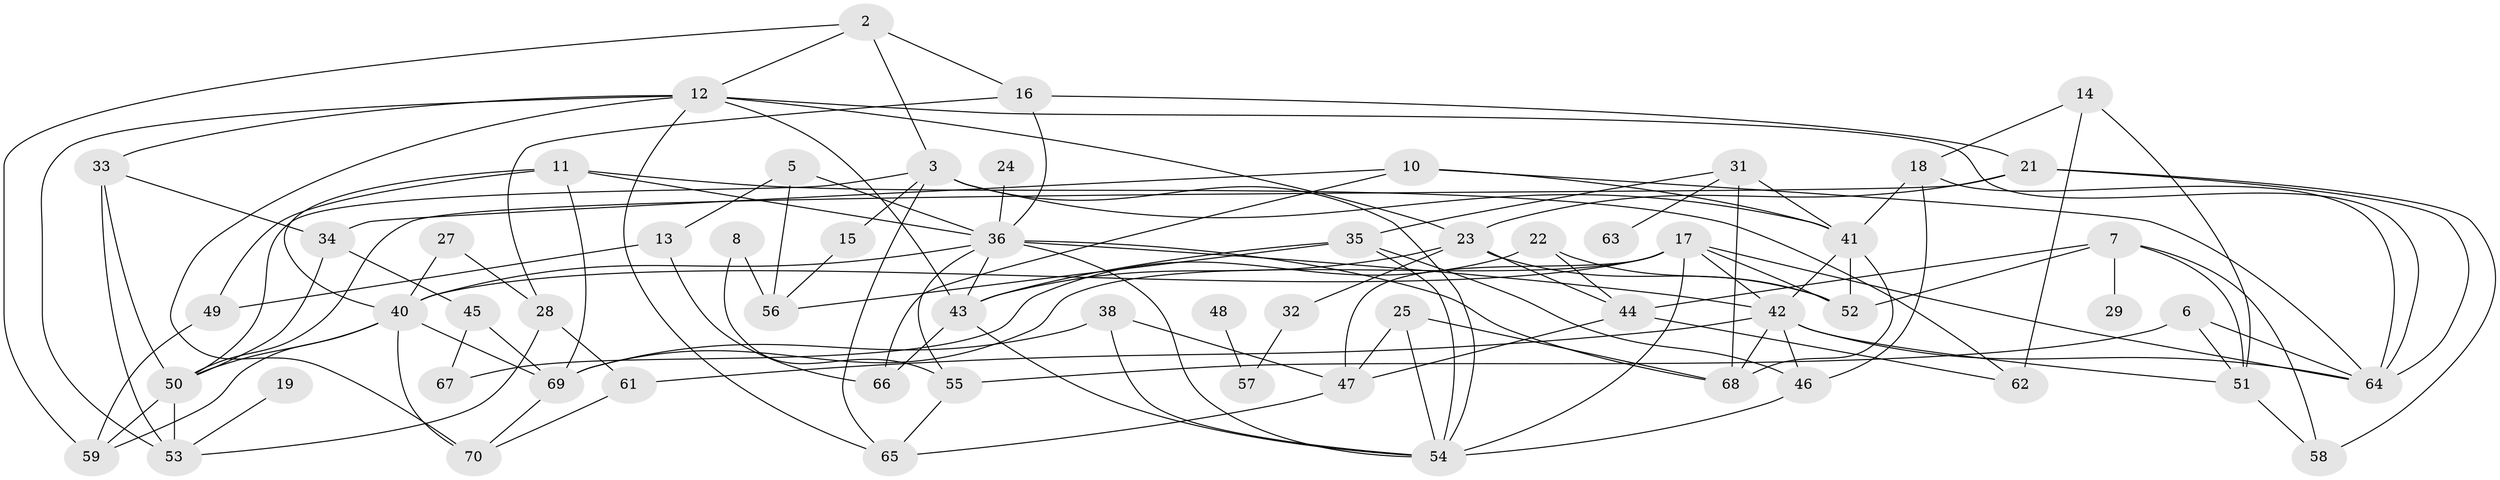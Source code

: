 // original degree distribution, {5: 0.09285714285714286, 3: 0.22142857142857142, 2: 0.22142857142857142, 4: 0.19285714285714287, 1: 0.16428571428571428, 0: 0.05, 6: 0.02857142857142857, 7: 0.02142857142857143, 8: 0.007142857142857143}
// Generated by graph-tools (version 1.1) at 2025/00/03/09/25 03:00:49]
// undirected, 61 vertices, 128 edges
graph export_dot {
graph [start="1"]
  node [color=gray90,style=filled];
  2;
  3;
  5;
  6;
  7;
  8;
  10;
  11;
  12;
  13;
  14;
  15;
  16;
  17;
  18;
  19;
  21;
  22;
  23;
  24;
  25;
  27;
  28;
  29;
  31;
  32;
  33;
  34;
  35;
  36;
  38;
  40;
  41;
  42;
  43;
  44;
  45;
  46;
  47;
  48;
  49;
  50;
  51;
  52;
  53;
  54;
  55;
  56;
  57;
  58;
  59;
  61;
  62;
  63;
  64;
  65;
  66;
  67;
  68;
  69;
  70;
  2 -- 3 [weight=1.0];
  2 -- 12 [weight=1.0];
  2 -- 16 [weight=1.0];
  2 -- 59 [weight=1.0];
  3 -- 15 [weight=1.0];
  3 -- 41 [weight=1.0];
  3 -- 50 [weight=1.0];
  3 -- 54 [weight=1.0];
  3 -- 65 [weight=1.0];
  5 -- 13 [weight=1.0];
  5 -- 36 [weight=1.0];
  5 -- 56 [weight=1.0];
  6 -- 51 [weight=1.0];
  6 -- 55 [weight=1.0];
  6 -- 64 [weight=1.0];
  7 -- 29 [weight=1.0];
  7 -- 44 [weight=1.0];
  7 -- 51 [weight=1.0];
  7 -- 52 [weight=1.0];
  7 -- 58 [weight=1.0];
  8 -- 55 [weight=1.0];
  8 -- 56 [weight=1.0];
  10 -- 34 [weight=1.0];
  10 -- 41 [weight=1.0];
  10 -- 64 [weight=1.0];
  10 -- 66 [weight=1.0];
  11 -- 36 [weight=1.0];
  11 -- 40 [weight=1.0];
  11 -- 49 [weight=1.0];
  11 -- 62 [weight=1.0];
  11 -- 69 [weight=1.0];
  12 -- 23 [weight=1.0];
  12 -- 33 [weight=1.0];
  12 -- 43 [weight=1.0];
  12 -- 53 [weight=1.0];
  12 -- 64 [weight=1.0];
  12 -- 65 [weight=1.0];
  12 -- 70 [weight=1.0];
  13 -- 49 [weight=1.0];
  13 -- 66 [weight=1.0];
  14 -- 18 [weight=1.0];
  14 -- 51 [weight=1.0];
  14 -- 62 [weight=1.0];
  15 -- 56 [weight=1.0];
  16 -- 21 [weight=1.0];
  16 -- 28 [weight=1.0];
  16 -- 36 [weight=1.0];
  17 -- 40 [weight=2.0];
  17 -- 42 [weight=1.0];
  17 -- 47 [weight=1.0];
  17 -- 52 [weight=1.0];
  17 -- 54 [weight=1.0];
  17 -- 64 [weight=1.0];
  17 -- 69 [weight=1.0];
  18 -- 41 [weight=1.0];
  18 -- 46 [weight=1.0];
  18 -- 64 [weight=1.0];
  19 -- 53 [weight=1.0];
  21 -- 23 [weight=1.0];
  21 -- 50 [weight=1.0];
  21 -- 58 [weight=1.0];
  21 -- 64 [weight=1.0];
  22 -- 44 [weight=1.0];
  22 -- 52 [weight=1.0];
  22 -- 67 [weight=1.0];
  23 -- 32 [weight=2.0];
  23 -- 43 [weight=1.0];
  23 -- 44 [weight=1.0];
  23 -- 52 [weight=1.0];
  24 -- 36 [weight=1.0];
  25 -- 47 [weight=1.0];
  25 -- 54 [weight=1.0];
  25 -- 68 [weight=1.0];
  27 -- 28 [weight=1.0];
  27 -- 40 [weight=1.0];
  28 -- 53 [weight=1.0];
  28 -- 61 [weight=1.0];
  31 -- 35 [weight=1.0];
  31 -- 41 [weight=2.0];
  31 -- 63 [weight=1.0];
  31 -- 68 [weight=1.0];
  32 -- 57 [weight=1.0];
  33 -- 34 [weight=1.0];
  33 -- 50 [weight=1.0];
  33 -- 53 [weight=1.0];
  34 -- 45 [weight=1.0];
  34 -- 50 [weight=1.0];
  35 -- 43 [weight=1.0];
  35 -- 46 [weight=1.0];
  35 -- 54 [weight=1.0];
  35 -- 56 [weight=1.0];
  36 -- 40 [weight=1.0];
  36 -- 42 [weight=1.0];
  36 -- 43 [weight=1.0];
  36 -- 54 [weight=1.0];
  36 -- 55 [weight=1.0];
  36 -- 68 [weight=1.0];
  38 -- 47 [weight=1.0];
  38 -- 54 [weight=1.0];
  38 -- 69 [weight=1.0];
  40 -- 50 [weight=1.0];
  40 -- 59 [weight=1.0];
  40 -- 69 [weight=1.0];
  40 -- 70 [weight=1.0];
  41 -- 42 [weight=1.0];
  41 -- 52 [weight=1.0];
  41 -- 68 [weight=1.0];
  42 -- 46 [weight=1.0];
  42 -- 51 [weight=1.0];
  42 -- 61 [weight=1.0];
  42 -- 64 [weight=1.0];
  42 -- 68 [weight=1.0];
  43 -- 54 [weight=1.0];
  43 -- 66 [weight=1.0];
  44 -- 47 [weight=1.0];
  44 -- 62 [weight=1.0];
  45 -- 67 [weight=1.0];
  45 -- 69 [weight=1.0];
  46 -- 54 [weight=1.0];
  47 -- 65 [weight=1.0];
  48 -- 57 [weight=1.0];
  49 -- 59 [weight=1.0];
  50 -- 53 [weight=1.0];
  50 -- 59 [weight=1.0];
  51 -- 58 [weight=1.0];
  55 -- 65 [weight=1.0];
  61 -- 70 [weight=1.0];
  69 -- 70 [weight=1.0];
}
